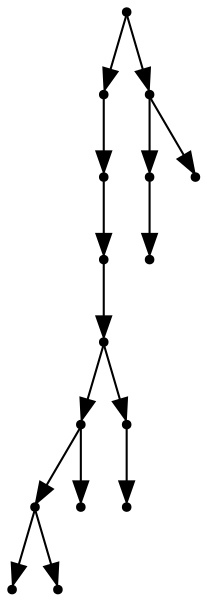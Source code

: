 digraph {
  15 [shape=point];
  10 [shape=point];
  9 [shape=point];
  8 [shape=point];
  7 [shape=point];
  4 [shape=point];
  2 [shape=point];
  0 [shape=point];
  1 [shape=point];
  3 [shape=point];
  6 [shape=point];
  5 [shape=point];
  14 [shape=point];
  12 [shape=point];
  11 [shape=point];
  13 [shape=point];
15 -> 10;
10 -> 9;
9 -> 8;
8 -> 7;
7 -> 4;
4 -> 2;
2 -> 0;
2 -> 1;
4 -> 3;
7 -> 6;
6 -> 5;
15 -> 14;
14 -> 12;
12 -> 11;
14 -> 13;
}
